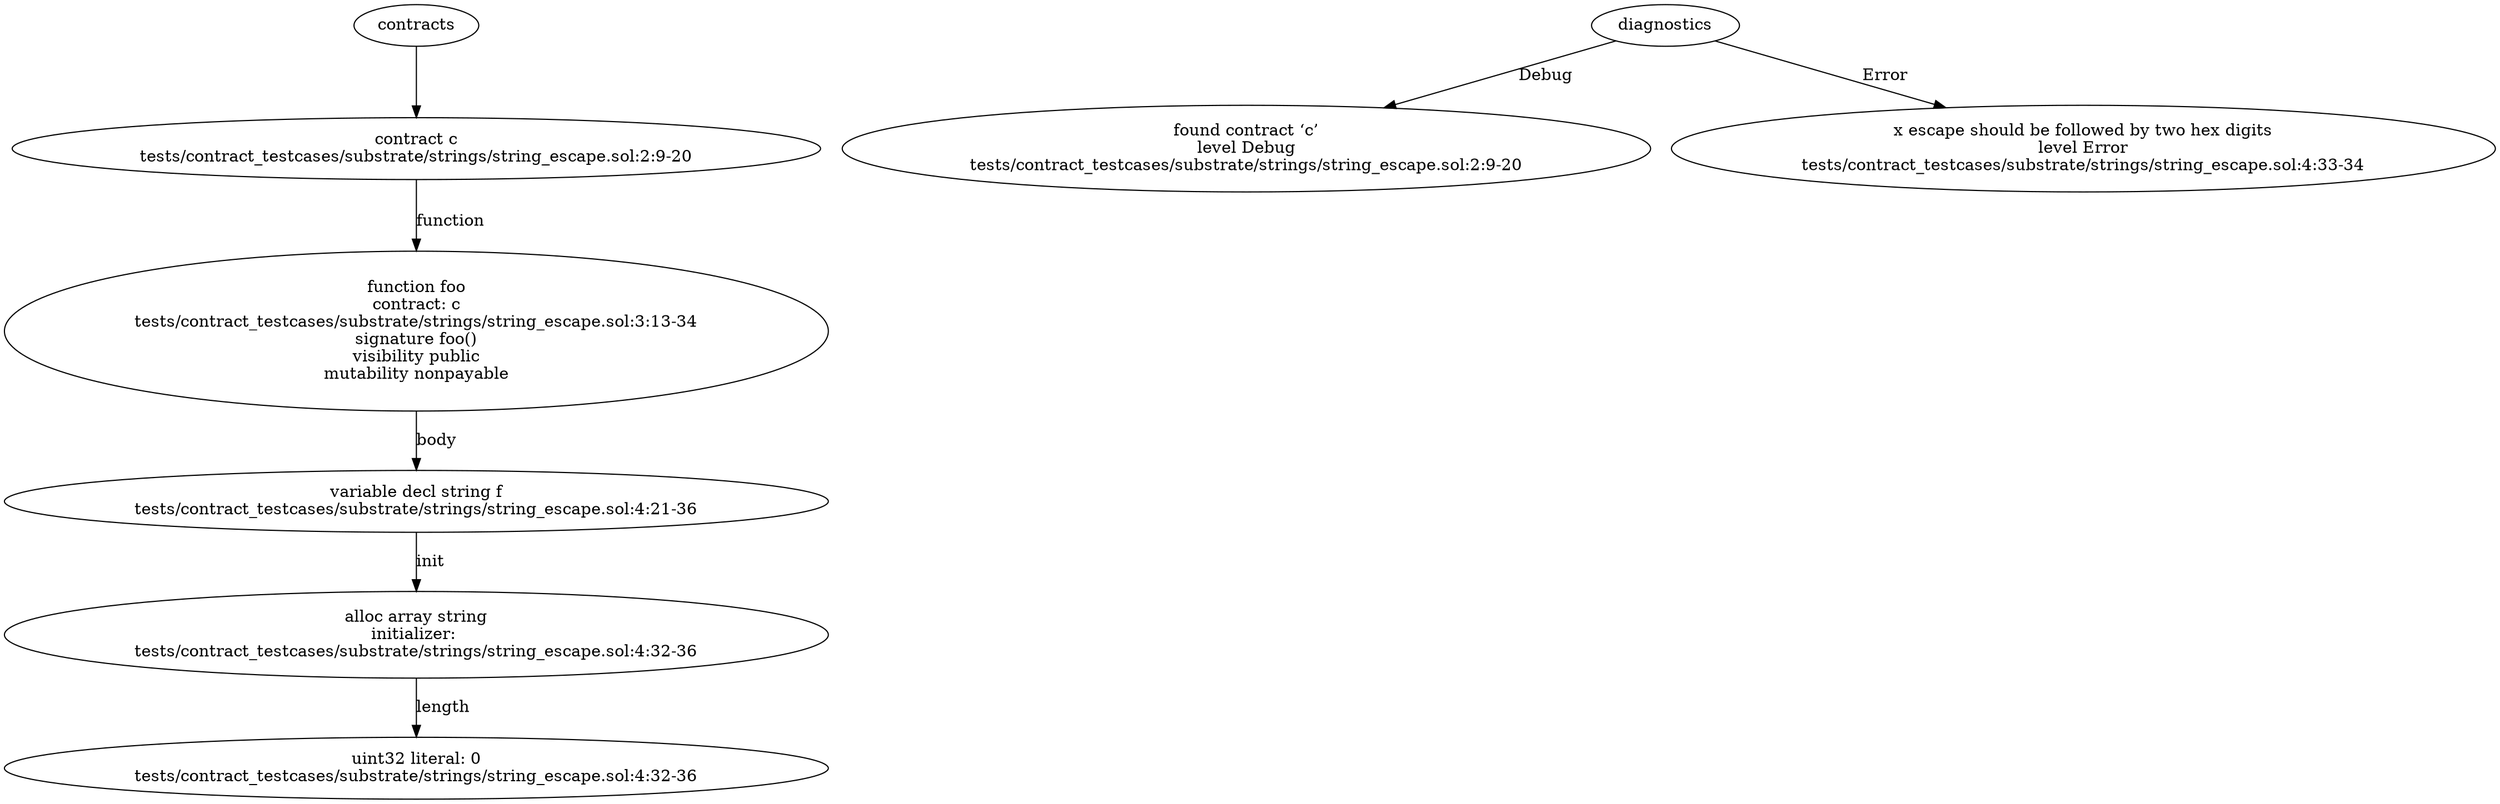 strict digraph "tests/contract_testcases/substrate/strings/string_escape.sol" {
	contract [label="contract c\ntests/contract_testcases/substrate/strings/string_escape.sol:2:9-20"]
	foo [label="function foo\ncontract: c\ntests/contract_testcases/substrate/strings/string_escape.sol:3:13-34\nsignature foo()\nvisibility public\nmutability nonpayable"]
	var_decl [label="variable decl string f\ntests/contract_testcases/substrate/strings/string_escape.sol:4:21-36"]
	alloc_array [label="alloc array string\ninitializer: \ntests/contract_testcases/substrate/strings/string_escape.sol:4:32-36"]
	number_literal [label="uint32 literal: 0\ntests/contract_testcases/substrate/strings/string_escape.sol:4:32-36"]
	diagnostic [label="found contract ‘c’\nlevel Debug\ntests/contract_testcases/substrate/strings/string_escape.sol:2:9-20"]
	diagnostic_8 [label="\x escape should be followed by two hex digits\nlevel Error\ntests/contract_testcases/substrate/strings/string_escape.sol:4:33-34"]
	contracts -> contract
	contract -> foo [label="function"]
	foo -> var_decl [label="body"]
	var_decl -> alloc_array [label="init"]
	alloc_array -> number_literal [label="length"]
	diagnostics -> diagnostic [label="Debug"]
	diagnostics -> diagnostic_8 [label="Error"]
}
